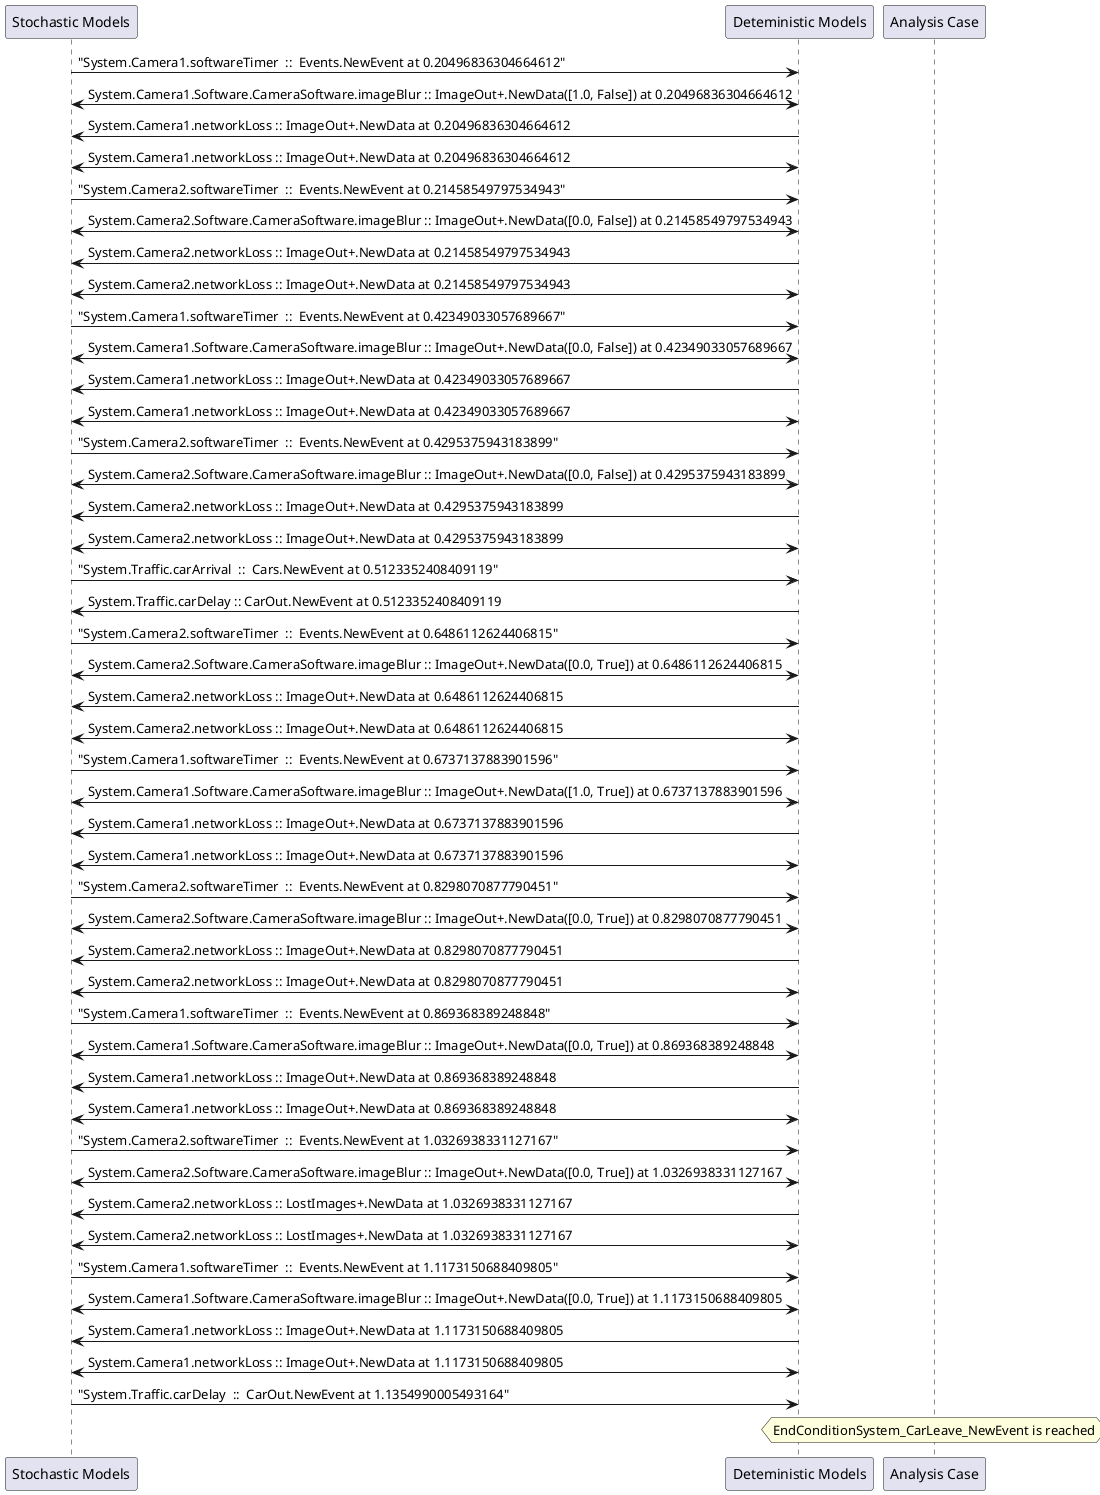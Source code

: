 
	@startuml
	participant "Stochastic Models" as stochmodel
	participant "Deteministic Models" as detmodel
	participant "Analysis Case" as analysis
	{7746_stop} stochmodel -> detmodel : "System.Camera1.softwareTimer  ::  Events.NewEvent at 0.20496836304664612"
detmodel <-> stochmodel : System.Camera1.Software.CameraSoftware.imageBlur :: ImageOut+.NewData([1.0, False]) at 0.20496836304664612
detmodel -> stochmodel : System.Camera1.networkLoss :: ImageOut+.NewData at 0.20496836304664612
detmodel <-> stochmodel : System.Camera1.networkLoss :: ImageOut+.NewData at 0.20496836304664612
{7761_stop} stochmodel -> detmodel : "System.Camera2.softwareTimer  ::  Events.NewEvent at 0.21458549797534943"
detmodel <-> stochmodel : System.Camera2.Software.CameraSoftware.imageBlur :: ImageOut+.NewData([0.0, False]) at 0.21458549797534943
detmodel -> stochmodel : System.Camera2.networkLoss :: ImageOut+.NewData at 0.21458549797534943
detmodel <-> stochmodel : System.Camera2.networkLoss :: ImageOut+.NewData at 0.21458549797534943
{7747_stop} stochmodel -> detmodel : "System.Camera1.softwareTimer  ::  Events.NewEvent at 0.42349033057689667"
detmodel <-> stochmodel : System.Camera1.Software.CameraSoftware.imageBlur :: ImageOut+.NewData([0.0, False]) at 0.42349033057689667
detmodel -> stochmodel : System.Camera1.networkLoss :: ImageOut+.NewData at 0.42349033057689667
detmodel <-> stochmodel : System.Camera1.networkLoss :: ImageOut+.NewData at 0.42349033057689667
{7762_stop} stochmodel -> detmodel : "System.Camera2.softwareTimer  ::  Events.NewEvent at 0.4295375943183899"
detmodel <-> stochmodel : System.Camera2.Software.CameraSoftware.imageBlur :: ImageOut+.NewData([0.0, False]) at 0.4295375943183899
detmodel -> stochmodel : System.Camera2.networkLoss :: ImageOut+.NewData at 0.4295375943183899
detmodel <-> stochmodel : System.Camera2.networkLoss :: ImageOut+.NewData at 0.4295375943183899
{7777_stop} stochmodel -> detmodel : "System.Traffic.carArrival  ::  Cars.NewEvent at 0.5123352408409119"
{7783_start} detmodel -> stochmodel : System.Traffic.carDelay :: CarOut.NewEvent at 0.5123352408409119
{7763_stop} stochmodel -> detmodel : "System.Camera2.softwareTimer  ::  Events.NewEvent at 0.6486112624406815"
detmodel <-> stochmodel : System.Camera2.Software.CameraSoftware.imageBlur :: ImageOut+.NewData([0.0, True]) at 0.6486112624406815
detmodel -> stochmodel : System.Camera2.networkLoss :: ImageOut+.NewData at 0.6486112624406815
detmodel <-> stochmodel : System.Camera2.networkLoss :: ImageOut+.NewData at 0.6486112624406815
{7748_stop} stochmodel -> detmodel : "System.Camera1.softwareTimer  ::  Events.NewEvent at 0.6737137883901596"
detmodel <-> stochmodel : System.Camera1.Software.CameraSoftware.imageBlur :: ImageOut+.NewData([1.0, True]) at 0.6737137883901596
detmodel -> stochmodel : System.Camera1.networkLoss :: ImageOut+.NewData at 0.6737137883901596
detmodel <-> stochmodel : System.Camera1.networkLoss :: ImageOut+.NewData at 0.6737137883901596
{7764_stop} stochmodel -> detmodel : "System.Camera2.softwareTimer  ::  Events.NewEvent at 0.8298070877790451"
detmodel <-> stochmodel : System.Camera2.Software.CameraSoftware.imageBlur :: ImageOut+.NewData([0.0, True]) at 0.8298070877790451
detmodel -> stochmodel : System.Camera2.networkLoss :: ImageOut+.NewData at 0.8298070877790451
detmodel <-> stochmodel : System.Camera2.networkLoss :: ImageOut+.NewData at 0.8298070877790451
{7749_stop} stochmodel -> detmodel : "System.Camera1.softwareTimer  ::  Events.NewEvent at 0.869368389248848"
detmodel <-> stochmodel : System.Camera1.Software.CameraSoftware.imageBlur :: ImageOut+.NewData([0.0, True]) at 0.869368389248848
detmodel -> stochmodel : System.Camera1.networkLoss :: ImageOut+.NewData at 0.869368389248848
detmodel <-> stochmodel : System.Camera1.networkLoss :: ImageOut+.NewData at 0.869368389248848
{7765_stop} stochmodel -> detmodel : "System.Camera2.softwareTimer  ::  Events.NewEvent at 1.0326938331127167"
detmodel <-> stochmodel : System.Camera2.Software.CameraSoftware.imageBlur :: ImageOut+.NewData([0.0, True]) at 1.0326938331127167
detmodel -> stochmodel : System.Camera2.networkLoss :: LostImages+.NewData at 1.0326938331127167
detmodel <-> stochmodel : System.Camera2.networkLoss :: LostImages+.NewData at 1.0326938331127167
{7750_stop} stochmodel -> detmodel : "System.Camera1.softwareTimer  ::  Events.NewEvent at 1.1173150688409805"
detmodel <-> stochmodel : System.Camera1.Software.CameraSoftware.imageBlur :: ImageOut+.NewData([0.0, True]) at 1.1173150688409805
detmodel -> stochmodel : System.Camera1.networkLoss :: ImageOut+.NewData at 1.1173150688409805
detmodel <-> stochmodel : System.Camera1.networkLoss :: ImageOut+.NewData at 1.1173150688409805
{7783_stop} stochmodel -> detmodel : "System.Traffic.carDelay  ::  CarOut.NewEvent at 1.1354990005493164"
{7783_start} <-> {7783_stop} : delay
hnote over analysis 
EndConditionSystem_CarLeave_NewEvent is reached
endnote
@enduml